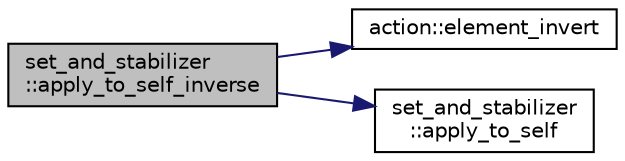 digraph "set_and_stabilizer::apply_to_self_inverse"
{
  edge [fontname="Helvetica",fontsize="10",labelfontname="Helvetica",labelfontsize="10"];
  node [fontname="Helvetica",fontsize="10",shape=record];
  rankdir="LR";
  Node91 [label="set_and_stabilizer\l::apply_to_self_inverse",height=0.2,width=0.4,color="black", fillcolor="grey75", style="filled", fontcolor="black"];
  Node91 -> Node92 [color="midnightblue",fontsize="10",style="solid",fontname="Helvetica"];
  Node92 [label="action::element_invert",height=0.2,width=0.4,color="black", fillcolor="white", style="filled",URL="$d2/d86/classaction.html#aa4bd01e338497714586636751fcef436"];
  Node91 -> Node93 [color="midnightblue",fontsize="10",style="solid",fontname="Helvetica"];
  Node93 [label="set_and_stabilizer\l::apply_to_self",height=0.2,width=0.4,color="black", fillcolor="white", style="filled",URL="$de/df6/classset__and__stabilizer.html#a5d98982a4367ca2866d91da9ff48f095"];
}
